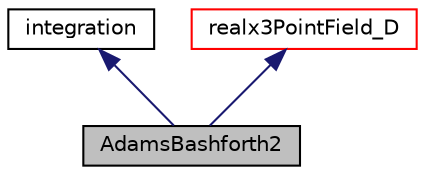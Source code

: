 digraph "AdamsBashforth2"
{
 // LATEX_PDF_SIZE
  edge [fontname="Helvetica",fontsize="10",labelfontname="Helvetica",labelfontsize="10"];
  node [fontname="Helvetica",fontsize="10",shape=record];
  Node1 [label="AdamsBashforth2",height=0.2,width=0.4,color="black", fillcolor="grey75", style="filled", fontcolor="black",tooltip="Second order Adams-Bashforth integration method for solving ODE."];
  Node2 -> Node1 [dir="back",color="midnightblue",fontsize="10",style="solid",fontname="Helvetica"];
  Node2 [label="integration",height=0.2,width=0.4,color="black", fillcolor="white", style="filled",URL="$classpFlow_1_1integration.html",tooltip="Base class for integrating the first order ODE (IVP)"];
  Node3 -> Node1 [dir="back",color="midnightblue",fontsize="10",style="solid",fontname="Helvetica"];
  Node3 [label="realx3PointField_D",height=0.2,width=0.4,color="red", fillcolor="white", style="filled",URL="$classpFlow_1_1pointField.html",tooltip=" "];
}
